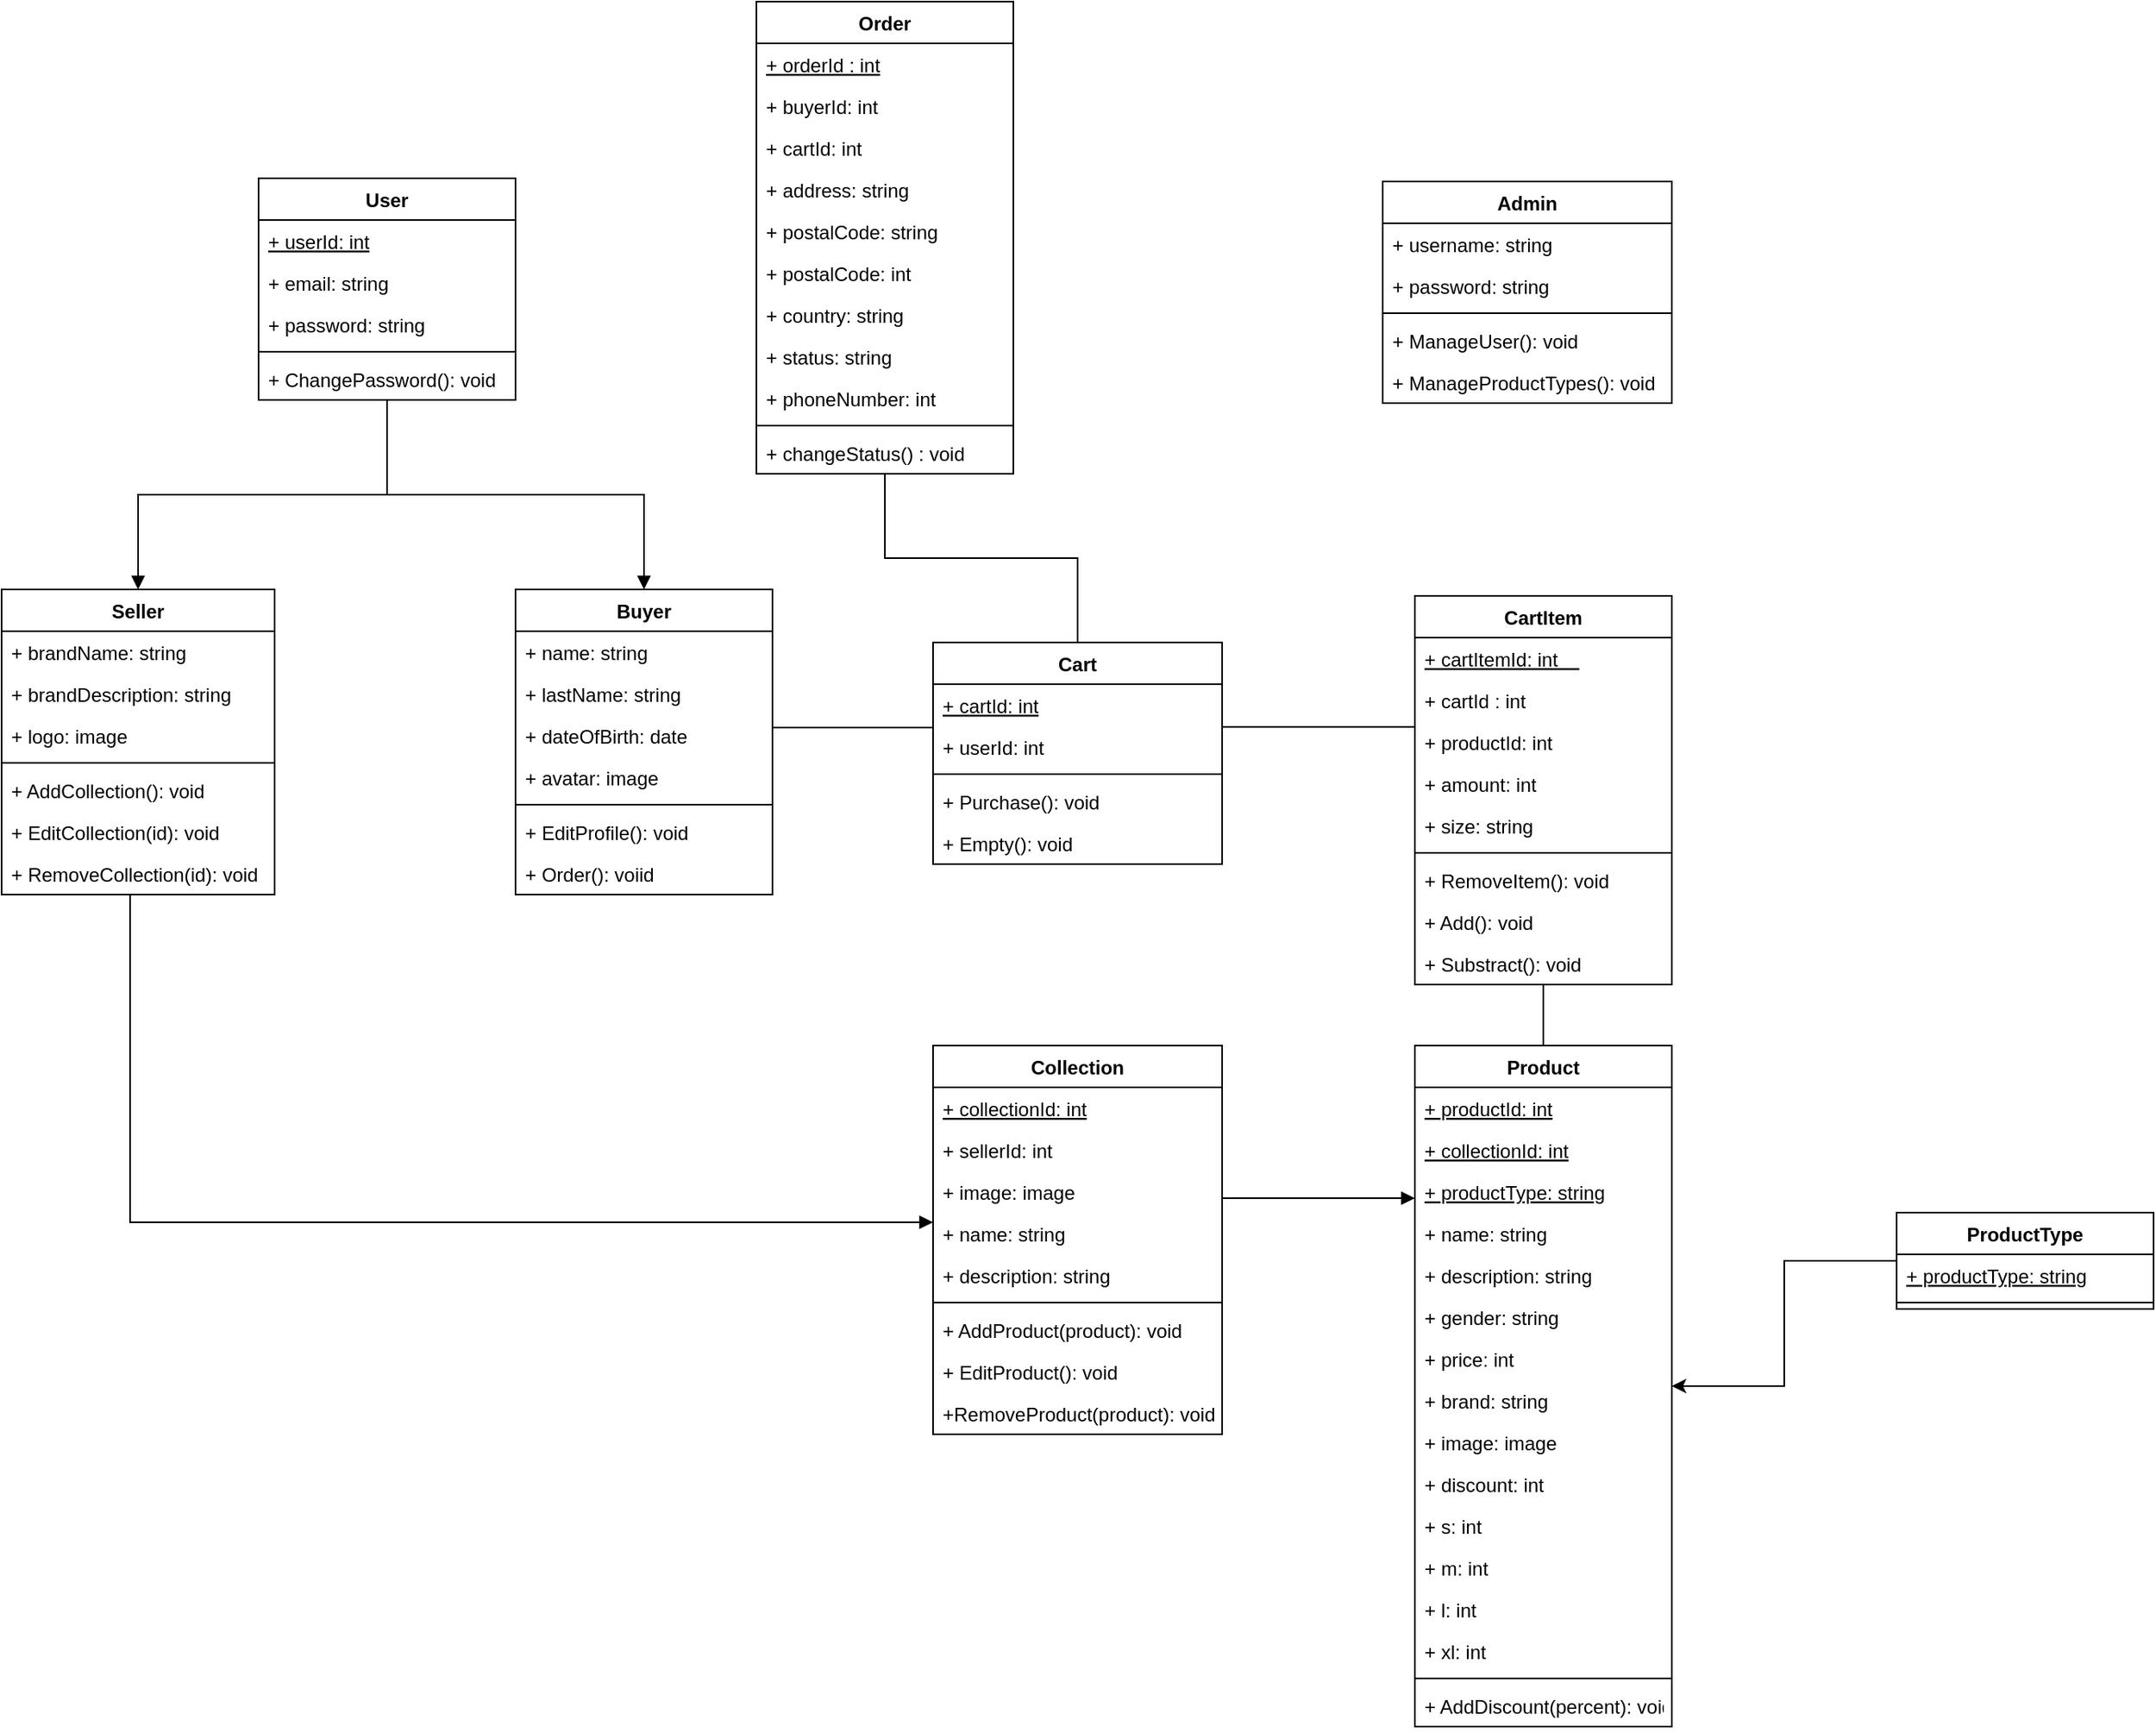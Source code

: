 <mxfile version="20.0.1" type="device"><diagram id="mgFi_ghNzKlbP5jxXR7G" name="Page-1"><mxGraphModel dx="2881" dy="1007" grid="1" gridSize="10" guides="1" tooltips="1" connect="1" arrows="1" fold="1" page="1" pageScale="1" pageWidth="850" pageHeight="1100" math="0" shadow="0"><root><mxCell id="0"/><mxCell id="1" parent="0"/><mxCell id="dETzDVTUx0tgcSeDej0Z-8" style="edgeStyle=orthogonalEdgeStyle;rounded=0;orthogonalLoop=1;jettySize=auto;html=1;exitX=0.5;exitY=1;exitDx=0;exitDy=0;" parent="1" edge="1"><mxGeometry relative="1" as="geometry"><mxPoint x="-15" y="590" as="sourcePoint"/><mxPoint x="-15" y="590" as="targetPoint"/></mxGeometry></mxCell><mxCell id="wyiF21g3pEq8TUes_1ID-20" style="edgeStyle=orthogonalEdgeStyle;rounded=0;orthogonalLoop=1;jettySize=auto;html=1;fontSize=24;endArrow=block;endFill=1;" edge="1" parent="1" source="wyiF21g3pEq8TUes_1ID-22" target="wyiF21g3pEq8TUes_1ID-75"><mxGeometry relative="1" as="geometry"/></mxCell><mxCell id="wyiF21g3pEq8TUes_1ID-21" style="edgeStyle=orthogonalEdgeStyle;rounded=0;orthogonalLoop=1;jettySize=auto;html=1;entryX=0.5;entryY=0;entryDx=0;entryDy=0;fontSize=24;endArrow=block;endFill=1;" edge="1" parent="1" source="wyiF21g3pEq8TUes_1ID-22" target="wyiF21g3pEq8TUes_1ID-84"><mxGeometry relative="1" as="geometry"/></mxCell><mxCell id="wyiF21g3pEq8TUes_1ID-22" value="User" style="swimlane;fontStyle=1;align=center;verticalAlign=top;childLayout=stackLayout;horizontal=1;startSize=26;horizontalStack=0;resizeParent=1;resizeParentMax=0;resizeLast=0;collapsible=1;marginBottom=0;glass=0;fillColor=default;" vertex="1" parent="1"><mxGeometry x="-230" y="550" width="160" height="138" as="geometry"/></mxCell><mxCell id="wyiF21g3pEq8TUes_1ID-23" value="+ userId: int" style="text;strokeColor=none;fillColor=none;align=left;verticalAlign=top;spacingLeft=4;spacingRight=4;overflow=hidden;rotatable=0;points=[[0,0.5],[1,0.5]];portConstraint=eastwest;fontStyle=4" vertex="1" parent="wyiF21g3pEq8TUes_1ID-22"><mxGeometry y="26" width="160" height="26" as="geometry"/></mxCell><mxCell id="wyiF21g3pEq8TUes_1ID-24" value="+ email: string" style="text;strokeColor=none;fillColor=none;align=left;verticalAlign=top;spacingLeft=4;spacingRight=4;overflow=hidden;rotatable=0;points=[[0,0.5],[1,0.5]];portConstraint=eastwest;" vertex="1" parent="wyiF21g3pEq8TUes_1ID-22"><mxGeometry y="52" width="160" height="26" as="geometry"/></mxCell><mxCell id="wyiF21g3pEq8TUes_1ID-25" value="+ password: string" style="text;strokeColor=none;fillColor=none;align=left;verticalAlign=top;spacingLeft=4;spacingRight=4;overflow=hidden;rotatable=0;points=[[0,0.5],[1,0.5]];portConstraint=eastwest;" vertex="1" parent="wyiF21g3pEq8TUes_1ID-22"><mxGeometry y="78" width="160" height="26" as="geometry"/></mxCell><mxCell id="wyiF21g3pEq8TUes_1ID-26" value="" style="line;strokeWidth=1;fillColor=none;align=left;verticalAlign=middle;spacingTop=-1;spacingLeft=3;spacingRight=3;rotatable=0;labelPosition=right;points=[];portConstraint=eastwest;glass=0;" vertex="1" parent="wyiF21g3pEq8TUes_1ID-22"><mxGeometry y="104" width="160" height="8" as="geometry"/></mxCell><mxCell id="wyiF21g3pEq8TUes_1ID-27" value="+ ChangePassword(): void" style="text;strokeColor=none;fillColor=none;align=left;verticalAlign=top;spacingLeft=4;spacingRight=4;overflow=hidden;rotatable=0;points=[[0,0.5],[1,0.5]];portConstraint=eastwest;glass=0;" vertex="1" parent="wyiF21g3pEq8TUes_1ID-22"><mxGeometry y="112" width="160" height="26" as="geometry"/></mxCell><mxCell id="wyiF21g3pEq8TUes_1ID-29" value="Product" style="swimlane;fontStyle=1;align=center;verticalAlign=top;childLayout=stackLayout;horizontal=1;startSize=26;horizontalStack=0;resizeParent=1;resizeParentMax=0;resizeLast=0;collapsible=1;marginBottom=0;glass=0;fillColor=default;" vertex="1" parent="1"><mxGeometry x="490" y="1090" width="160" height="424" as="geometry"/></mxCell><mxCell id="wyiF21g3pEq8TUes_1ID-30" value="+ productId: int" style="text;strokeColor=none;fillColor=none;align=left;verticalAlign=top;spacingLeft=4;spacingRight=4;overflow=hidden;rotatable=0;points=[[0,0.5],[1,0.5]];portConstraint=eastwest;glass=0;fontStyle=4" vertex="1" parent="wyiF21g3pEq8TUes_1ID-29"><mxGeometry y="26" width="160" height="26" as="geometry"/></mxCell><mxCell id="wyiF21g3pEq8TUes_1ID-31" value="+ collectionId: int" style="text;strokeColor=none;fillColor=none;align=left;verticalAlign=top;spacingLeft=4;spacingRight=4;overflow=hidden;rotatable=0;points=[[0,0.5],[1,0.5]];portConstraint=eastwest;glass=0;fontStyle=4" vertex="1" parent="wyiF21g3pEq8TUes_1ID-29"><mxGeometry y="52" width="160" height="26" as="geometry"/></mxCell><mxCell id="wyiF21g3pEq8TUes_1ID-32" value="+ productType: string" style="text;strokeColor=none;fillColor=none;align=left;verticalAlign=top;spacingLeft=4;spacingRight=4;overflow=hidden;rotatable=0;points=[[0,0.5],[1,0.5]];portConstraint=eastwest;glass=0;fontStyle=4" vertex="1" parent="wyiF21g3pEq8TUes_1ID-29"><mxGeometry y="78" width="160" height="26" as="geometry"/></mxCell><mxCell id="wyiF21g3pEq8TUes_1ID-33" value="+ name: string" style="text;strokeColor=none;fillColor=none;align=left;verticalAlign=top;spacingLeft=4;spacingRight=4;overflow=hidden;rotatable=0;points=[[0,0.5],[1,0.5]];portConstraint=eastwest;glass=0;" vertex="1" parent="wyiF21g3pEq8TUes_1ID-29"><mxGeometry y="104" width="160" height="26" as="geometry"/></mxCell><mxCell id="wyiF21g3pEq8TUes_1ID-34" value="+ description: string" style="text;strokeColor=none;fillColor=none;align=left;verticalAlign=top;spacingLeft=4;spacingRight=4;overflow=hidden;rotatable=0;points=[[0,0.5],[1,0.5]];portConstraint=eastwest;glass=0;" vertex="1" parent="wyiF21g3pEq8TUes_1ID-29"><mxGeometry y="130" width="160" height="26" as="geometry"/></mxCell><mxCell id="wyiF21g3pEq8TUes_1ID-35" value="+ gender: string" style="text;strokeColor=none;fillColor=none;align=left;verticalAlign=top;spacingLeft=4;spacingRight=4;overflow=hidden;rotatable=0;points=[[0,0.5],[1,0.5]];portConstraint=eastwest;glass=0;" vertex="1" parent="wyiF21g3pEq8TUes_1ID-29"><mxGeometry y="156" width="160" height="26" as="geometry"/></mxCell><mxCell id="wyiF21g3pEq8TUes_1ID-36" value="+ price: int" style="text;strokeColor=none;fillColor=none;align=left;verticalAlign=top;spacingLeft=4;spacingRight=4;overflow=hidden;rotatable=0;points=[[0,0.5],[1,0.5]];portConstraint=eastwest;glass=0;" vertex="1" parent="wyiF21g3pEq8TUes_1ID-29"><mxGeometry y="182" width="160" height="26" as="geometry"/></mxCell><mxCell id="wyiF21g3pEq8TUes_1ID-37" value="+ brand: string" style="text;strokeColor=none;fillColor=none;align=left;verticalAlign=top;spacingLeft=4;spacingRight=4;overflow=hidden;rotatable=0;points=[[0,0.5],[1,0.5]];portConstraint=eastwest;glass=0;" vertex="1" parent="wyiF21g3pEq8TUes_1ID-29"><mxGeometry y="208" width="160" height="26" as="geometry"/></mxCell><mxCell id="wyiF21g3pEq8TUes_1ID-38" value="+ image: image" style="text;strokeColor=none;fillColor=none;align=left;verticalAlign=top;spacingLeft=4;spacingRight=4;overflow=hidden;rotatable=0;points=[[0,0.5],[1,0.5]];portConstraint=eastwest;glass=0;" vertex="1" parent="wyiF21g3pEq8TUes_1ID-29"><mxGeometry y="234" width="160" height="26" as="geometry"/></mxCell><mxCell id="wyiF21g3pEq8TUes_1ID-39" value="+ discount: int" style="text;strokeColor=none;fillColor=none;align=left;verticalAlign=top;spacingLeft=4;spacingRight=4;overflow=hidden;rotatable=0;points=[[0,0.5],[1,0.5]];portConstraint=eastwest;glass=0;" vertex="1" parent="wyiF21g3pEq8TUes_1ID-29"><mxGeometry y="260" width="160" height="26" as="geometry"/></mxCell><mxCell id="wyiF21g3pEq8TUes_1ID-46" value="+ s: int" style="text;strokeColor=none;fillColor=none;align=left;verticalAlign=top;spacingLeft=4;spacingRight=4;overflow=hidden;rotatable=0;points=[[0,0.5],[1,0.5]];portConstraint=eastwest;glass=0;" vertex="1" parent="wyiF21g3pEq8TUes_1ID-29"><mxGeometry y="286" width="160" height="26" as="geometry"/></mxCell><mxCell id="wyiF21g3pEq8TUes_1ID-47" value="+ m: int" style="text;strokeColor=none;fillColor=none;align=left;verticalAlign=top;spacingLeft=4;spacingRight=4;overflow=hidden;rotatable=0;points=[[0,0.5],[1,0.5]];portConstraint=eastwest;glass=0;" vertex="1" parent="wyiF21g3pEq8TUes_1ID-29"><mxGeometry y="312" width="160" height="26" as="geometry"/></mxCell><mxCell id="wyiF21g3pEq8TUes_1ID-48" value="+ l: int" style="text;strokeColor=none;fillColor=none;align=left;verticalAlign=top;spacingLeft=4;spacingRight=4;overflow=hidden;rotatable=0;points=[[0,0.5],[1,0.5]];portConstraint=eastwest;glass=0;" vertex="1" parent="wyiF21g3pEq8TUes_1ID-29"><mxGeometry y="338" width="160" height="26" as="geometry"/></mxCell><mxCell id="wyiF21g3pEq8TUes_1ID-49" value="+ xl: int" style="text;strokeColor=none;fillColor=none;align=left;verticalAlign=top;spacingLeft=4;spacingRight=4;overflow=hidden;rotatable=0;points=[[0,0.5],[1,0.5]];portConstraint=eastwest;glass=0;" vertex="1" parent="wyiF21g3pEq8TUes_1ID-29"><mxGeometry y="364" width="160" height="26" as="geometry"/></mxCell><mxCell id="wyiF21g3pEq8TUes_1ID-40" value="" style="line;strokeWidth=1;fillColor=none;align=left;verticalAlign=middle;spacingTop=-1;spacingLeft=3;spacingRight=3;rotatable=0;labelPosition=right;points=[];portConstraint=eastwest;glass=0;" vertex="1" parent="wyiF21g3pEq8TUes_1ID-29"><mxGeometry y="390" width="160" height="8" as="geometry"/></mxCell><mxCell id="wyiF21g3pEq8TUes_1ID-41" value="+ AddDiscount(percent): void" style="text;strokeColor=none;fillColor=none;align=left;verticalAlign=top;spacingLeft=4;spacingRight=4;overflow=hidden;rotatable=0;points=[[0,0.5],[1,0.5]];portConstraint=eastwest;glass=0;" vertex="1" parent="wyiF21g3pEq8TUes_1ID-29"><mxGeometry y="398" width="160" height="26" as="geometry"/></mxCell><mxCell id="wyiF21g3pEq8TUes_1ID-56" style="edgeStyle=orthogonalEdgeStyle;rounded=0;orthogonalLoop=1;jettySize=auto;html=1;entryX=0.001;entryY=0.137;entryDx=0;entryDy=0;entryPerimeter=0;endArrow=none;endFill=0;" edge="1" parent="1" source="wyiF21g3pEq8TUes_1ID-57" target="wyiF21g3pEq8TUes_1ID-67"><mxGeometry relative="1" as="geometry"><Array as="points"><mxPoint x="490" y="892"/></Array></mxGeometry></mxCell><mxCell id="wyiF21g3pEq8TUes_1ID-57" value="Cart" style="swimlane;fontStyle=1;align=center;verticalAlign=top;childLayout=stackLayout;horizontal=1;startSize=26;horizontalStack=0;resizeParent=1;resizeParentMax=0;resizeLast=0;collapsible=1;marginBottom=0;glass=0;fillColor=default;" vertex="1" parent="1"><mxGeometry x="190" y="839" width="180" height="138" as="geometry"/></mxCell><mxCell id="wyiF21g3pEq8TUes_1ID-58" value="+ cartId: int" style="text;strokeColor=none;fillColor=none;align=left;verticalAlign=top;spacingLeft=4;spacingRight=4;overflow=hidden;rotatable=0;points=[[0,0.5],[1,0.5]];portConstraint=eastwest;glass=0;fontStyle=4" vertex="1" parent="wyiF21g3pEq8TUes_1ID-57"><mxGeometry y="26" width="180" height="26" as="geometry"/></mxCell><mxCell id="wyiF21g3pEq8TUes_1ID-59" style="text;strokeColor=none;fillColor=none;align=left;verticalAlign=top;spacingLeft=4;spacingRight=4;overflow=hidden;rotatable=0;points=[[0,0.5],[1,0.5]];portConstraint=eastwest;glass=0;fontStyle=4" vertex="1" parent="wyiF21g3pEq8TUes_1ID-57"><mxGeometry y="52" width="180" height="26" as="geometry"/></mxCell><mxCell id="wyiF21g3pEq8TUes_1ID-60" value="" style="line;strokeWidth=1;fillColor=none;align=left;verticalAlign=middle;spacingTop=-1;spacingLeft=3;spacingRight=3;rotatable=0;labelPosition=right;points=[];portConstraint=eastwest;glass=0;" vertex="1" parent="wyiF21g3pEq8TUes_1ID-57"><mxGeometry y="78" width="180" height="8" as="geometry"/></mxCell><mxCell id="wyiF21g3pEq8TUes_1ID-61" value="+ Purchase(): void" style="text;strokeColor=none;fillColor=none;align=left;verticalAlign=top;spacingLeft=4;spacingRight=4;overflow=hidden;rotatable=0;points=[[0,0.5],[1,0.5]];portConstraint=eastwest;glass=0;" vertex="1" parent="wyiF21g3pEq8TUes_1ID-57"><mxGeometry y="86" width="180" height="26" as="geometry"/></mxCell><mxCell id="wyiF21g3pEq8TUes_1ID-62" value="+ Empty(): void" style="text;strokeColor=none;fillColor=none;align=left;verticalAlign=top;spacingLeft=4;spacingRight=4;overflow=hidden;rotatable=0;points=[[0,0.5],[1,0.5]];portConstraint=eastwest;glass=0;" vertex="1" parent="wyiF21g3pEq8TUes_1ID-57"><mxGeometry y="112" width="180" height="26" as="geometry"/></mxCell><mxCell id="wyiF21g3pEq8TUes_1ID-63" style="edgeStyle=orthogonalEdgeStyle;rounded=0;orthogonalLoop=1;jettySize=auto;html=1;endArrow=none;endFill=0;entryX=0.5;entryY=0;entryDx=0;entryDy=0;" edge="1" parent="1" source="wyiF21g3pEq8TUes_1ID-64" target="wyiF21g3pEq8TUes_1ID-29"><mxGeometry relative="1" as="geometry"><mxPoint x="750" y="1080" as="targetPoint"/></mxGeometry></mxCell><mxCell id="wyiF21g3pEq8TUes_1ID-64" value="CartItem" style="swimlane;fontStyle=1;align=center;verticalAlign=top;childLayout=stackLayout;horizontal=1;startSize=26;horizontalStack=0;resizeParent=1;resizeParentMax=0;resizeLast=0;collapsible=1;marginBottom=0;glass=0;fillColor=default;" vertex="1" parent="1"><mxGeometry x="490" y="810" width="160" height="242" as="geometry"/></mxCell><mxCell id="wyiF21g3pEq8TUes_1ID-65" value="+ cartItemId: int    " style="text;strokeColor=none;fillColor=none;align=left;verticalAlign=top;spacingLeft=4;spacingRight=4;overflow=hidden;rotatable=0;points=[[0,0.5],[1,0.5]];portConstraint=eastwest;glass=0;fontStyle=4" vertex="1" parent="wyiF21g3pEq8TUes_1ID-64"><mxGeometry y="26" width="160" height="26" as="geometry"/></mxCell><mxCell id="wyiF21g3pEq8TUes_1ID-66" value="+ cartId : int" style="text;strokeColor=none;fillColor=none;align=left;verticalAlign=top;spacingLeft=4;spacingRight=4;overflow=hidden;rotatable=0;points=[[0,0.5],[1,0.5]];portConstraint=eastwest;glass=0;" vertex="1" parent="wyiF21g3pEq8TUes_1ID-64"><mxGeometry y="52" width="160" height="26" as="geometry"/></mxCell><mxCell id="wyiF21g3pEq8TUes_1ID-67" value="+ productId: int" style="text;strokeColor=none;fillColor=none;align=left;verticalAlign=top;spacingLeft=4;spacingRight=4;overflow=hidden;rotatable=0;points=[[0,0.5],[1,0.5]];portConstraint=eastwest;glass=0;" vertex="1" parent="wyiF21g3pEq8TUes_1ID-64"><mxGeometry y="78" width="160" height="26" as="geometry"/></mxCell><mxCell id="wyiF21g3pEq8TUes_1ID-68" value="+ amount: int" style="text;strokeColor=none;fillColor=none;align=left;verticalAlign=top;spacingLeft=4;spacingRight=4;overflow=hidden;rotatable=0;points=[[0,0.5],[1,0.5]];portConstraint=eastwest;glass=0;" vertex="1" parent="wyiF21g3pEq8TUes_1ID-64"><mxGeometry y="104" width="160" height="26" as="geometry"/></mxCell><mxCell id="wyiF21g3pEq8TUes_1ID-69" value="+ size: string" style="text;strokeColor=none;fillColor=none;align=left;verticalAlign=top;spacingLeft=4;spacingRight=4;overflow=hidden;rotatable=0;points=[[0,0.5],[1,0.5]];portConstraint=eastwest;glass=0;" vertex="1" parent="wyiF21g3pEq8TUes_1ID-64"><mxGeometry y="130" width="160" height="26" as="geometry"/></mxCell><mxCell id="wyiF21g3pEq8TUes_1ID-70" value="" style="line;strokeWidth=1;fillColor=none;align=left;verticalAlign=middle;spacingTop=-1;spacingLeft=3;spacingRight=3;rotatable=0;labelPosition=right;points=[];portConstraint=eastwest;glass=0;" vertex="1" parent="wyiF21g3pEq8TUes_1ID-64"><mxGeometry y="156" width="160" height="8" as="geometry"/></mxCell><mxCell id="wyiF21g3pEq8TUes_1ID-71" value="+ RemoveItem(): void" style="text;strokeColor=none;fillColor=none;align=left;verticalAlign=top;spacingLeft=4;spacingRight=4;overflow=hidden;rotatable=0;points=[[0,0.5],[1,0.5]];portConstraint=eastwest;glass=0;" vertex="1" parent="wyiF21g3pEq8TUes_1ID-64"><mxGeometry y="164" width="160" height="26" as="geometry"/></mxCell><mxCell id="wyiF21g3pEq8TUes_1ID-72" value="+ Add(): void" style="text;strokeColor=none;fillColor=none;align=left;verticalAlign=top;spacingLeft=4;spacingRight=4;overflow=hidden;rotatable=0;points=[[0,0.5],[1,0.5]];portConstraint=eastwest;glass=0;" vertex="1" parent="wyiF21g3pEq8TUes_1ID-64"><mxGeometry y="190" width="160" height="26" as="geometry"/></mxCell><mxCell id="wyiF21g3pEq8TUes_1ID-73" value="+ Substract(): void" style="text;strokeColor=none;fillColor=none;align=left;verticalAlign=top;spacingLeft=4;spacingRight=4;overflow=hidden;rotatable=0;points=[[0,0.5],[1,0.5]];portConstraint=eastwest;glass=0;" vertex="1" parent="wyiF21g3pEq8TUes_1ID-64"><mxGeometry y="216" width="160" height="26" as="geometry"/></mxCell><mxCell id="wyiF21g3pEq8TUes_1ID-74" style="edgeStyle=orthogonalEdgeStyle;rounded=0;orthogonalLoop=1;jettySize=auto;html=1;fontSize=24;endArrow=none;endFill=0;" edge="1" parent="1" source="wyiF21g3pEq8TUes_1ID-75" target="wyiF21g3pEq8TUes_1ID-57"><mxGeometry relative="1" as="geometry"><Array as="points"><mxPoint x="130" y="892"/><mxPoint x="130" y="892"/></Array></mxGeometry></mxCell><mxCell id="wyiF21g3pEq8TUes_1ID-75" value="Buyer" style="swimlane;fontStyle=1;align=center;verticalAlign=top;childLayout=stackLayout;horizontal=1;startSize=26;horizontalStack=0;resizeParent=1;resizeParentMax=0;resizeLast=0;collapsible=1;marginBottom=0;glass=0;fillColor=default;" vertex="1" parent="1"><mxGeometry x="-70" y="806" width="160" height="190" as="geometry"/></mxCell><mxCell id="wyiF21g3pEq8TUes_1ID-76" value="+ name: string" style="text;strokeColor=none;fillColor=none;align=left;verticalAlign=top;spacingLeft=4;spacingRight=4;overflow=hidden;rotatable=0;points=[[0,0.5],[1,0.5]];portConstraint=eastwest;" vertex="1" parent="wyiF21g3pEq8TUes_1ID-75"><mxGeometry y="26" width="160" height="26" as="geometry"/></mxCell><mxCell id="wyiF21g3pEq8TUes_1ID-77" value="+ lastName: string" style="text;strokeColor=none;fillColor=none;align=left;verticalAlign=top;spacingLeft=4;spacingRight=4;overflow=hidden;rotatable=0;points=[[0,0.5],[1,0.5]];portConstraint=eastwest;" vertex="1" parent="wyiF21g3pEq8TUes_1ID-75"><mxGeometry y="52" width="160" height="26" as="geometry"/></mxCell><mxCell id="wyiF21g3pEq8TUes_1ID-78" value="+ dateOfBirth: date" style="text;strokeColor=none;fillColor=none;align=left;verticalAlign=top;spacingLeft=4;spacingRight=4;overflow=hidden;rotatable=0;points=[[0,0.5],[1,0.5]];portConstraint=eastwest;" vertex="1" parent="wyiF21g3pEq8TUes_1ID-75"><mxGeometry y="78" width="160" height="26" as="geometry"/></mxCell><mxCell id="wyiF21g3pEq8TUes_1ID-79" value="+ avatar: image" style="text;strokeColor=none;fillColor=none;align=left;verticalAlign=top;spacingLeft=4;spacingRight=4;overflow=hidden;rotatable=0;points=[[0,0.5],[1,0.5]];portConstraint=eastwest;" vertex="1" parent="wyiF21g3pEq8TUes_1ID-75"><mxGeometry y="104" width="160" height="26" as="geometry"/></mxCell><mxCell id="wyiF21g3pEq8TUes_1ID-80" value="" style="line;strokeWidth=1;fillColor=none;align=left;verticalAlign=middle;spacingTop=-1;spacingLeft=3;spacingRight=3;rotatable=0;labelPosition=right;points=[];portConstraint=eastwest;glass=0;" vertex="1" parent="wyiF21g3pEq8TUes_1ID-75"><mxGeometry y="130" width="160" height="8" as="geometry"/></mxCell><mxCell id="wyiF21g3pEq8TUes_1ID-81" value="+ EditProfile(): void" style="text;strokeColor=none;fillColor=none;align=left;verticalAlign=top;spacingLeft=4;spacingRight=4;overflow=hidden;rotatable=0;points=[[0,0.5],[1,0.5]];portConstraint=eastwest;glass=0;" vertex="1" parent="wyiF21g3pEq8TUes_1ID-75"><mxGeometry y="138" width="160" height="26" as="geometry"/></mxCell><mxCell id="wyiF21g3pEq8TUes_1ID-82" value="+ Order(): voiid" style="text;strokeColor=none;fillColor=none;align=left;verticalAlign=top;spacingLeft=4;spacingRight=4;overflow=hidden;rotatable=0;points=[[0,0.5],[1,0.5]];portConstraint=eastwest;glass=0;" vertex="1" parent="wyiF21g3pEq8TUes_1ID-75"><mxGeometry y="164" width="160" height="26" as="geometry"/></mxCell><mxCell id="wyiF21g3pEq8TUes_1ID-83" style="edgeStyle=orthogonalEdgeStyle;rounded=0;orthogonalLoop=1;jettySize=auto;html=1;endArrow=block;endFill=1;" edge="1" parent="1" source="wyiF21g3pEq8TUes_1ID-84" target="wyiF21g3pEq8TUes_1ID-93"><mxGeometry relative="1" as="geometry"><Array as="points"><mxPoint x="-310" y="1200"/></Array></mxGeometry></mxCell><mxCell id="wyiF21g3pEq8TUes_1ID-84" value="Seller" style="swimlane;fontStyle=1;align=center;verticalAlign=top;childLayout=stackLayout;horizontal=1;startSize=26;horizontalStack=0;resizeParent=1;resizeParentMax=0;resizeLast=0;collapsible=1;marginBottom=0;glass=0;fillColor=default;" vertex="1" parent="1"><mxGeometry x="-390" y="806" width="170" height="190" as="geometry"/></mxCell><mxCell id="wyiF21g3pEq8TUes_1ID-85" value="+ brandName: string" style="text;strokeColor=none;fillColor=none;align=left;verticalAlign=top;spacingLeft=4;spacingRight=4;overflow=hidden;rotatable=0;points=[[0,0.5],[1,0.5]];portConstraint=eastwest;glass=0;" vertex="1" parent="wyiF21g3pEq8TUes_1ID-84"><mxGeometry y="26" width="170" height="26" as="geometry"/></mxCell><mxCell id="wyiF21g3pEq8TUes_1ID-86" value="+ brandDescription: string" style="text;strokeColor=none;fillColor=none;align=left;verticalAlign=top;spacingLeft=4;spacingRight=4;overflow=hidden;rotatable=0;points=[[0,0.5],[1,0.5]];portConstraint=eastwest;glass=0;" vertex="1" parent="wyiF21g3pEq8TUes_1ID-84"><mxGeometry y="52" width="170" height="26" as="geometry"/></mxCell><mxCell id="wyiF21g3pEq8TUes_1ID-87" value="+ logo: image" style="text;strokeColor=none;fillColor=none;align=left;verticalAlign=top;spacingLeft=4;spacingRight=4;overflow=hidden;rotatable=0;points=[[0,0.5],[1,0.5]];portConstraint=eastwest;glass=0;" vertex="1" parent="wyiF21g3pEq8TUes_1ID-84"><mxGeometry y="78" width="170" height="26" as="geometry"/></mxCell><mxCell id="wyiF21g3pEq8TUes_1ID-88" value="" style="line;strokeWidth=1;fillColor=none;align=left;verticalAlign=middle;spacingTop=-1;spacingLeft=3;spacingRight=3;rotatable=0;labelPosition=right;points=[];portConstraint=eastwest;glass=0;" vertex="1" parent="wyiF21g3pEq8TUes_1ID-84"><mxGeometry y="104" width="170" height="8" as="geometry"/></mxCell><mxCell id="wyiF21g3pEq8TUes_1ID-89" value="+ AddCollection(): void" style="text;strokeColor=none;fillColor=none;align=left;verticalAlign=top;spacingLeft=4;spacingRight=4;overflow=hidden;rotatable=0;points=[[0,0.5],[1,0.5]];portConstraint=eastwest;glass=0;" vertex="1" parent="wyiF21g3pEq8TUes_1ID-84"><mxGeometry y="112" width="170" height="26" as="geometry"/></mxCell><mxCell id="wyiF21g3pEq8TUes_1ID-90" value="+ EditCollection(id): void" style="text;strokeColor=none;fillColor=none;align=left;verticalAlign=top;spacingLeft=4;spacingRight=4;overflow=hidden;rotatable=0;points=[[0,0.5],[1,0.5]];portConstraint=eastwest;glass=0;" vertex="1" parent="wyiF21g3pEq8TUes_1ID-84"><mxGeometry y="138" width="170" height="26" as="geometry"/></mxCell><mxCell id="wyiF21g3pEq8TUes_1ID-91" value="+ RemoveCollection(id): void" style="text;strokeColor=none;fillColor=none;align=left;verticalAlign=top;spacingLeft=4;spacingRight=4;overflow=hidden;rotatable=0;points=[[0,0.5],[1,0.5]];portConstraint=eastwest;glass=0;" vertex="1" parent="wyiF21g3pEq8TUes_1ID-84"><mxGeometry y="164" width="170" height="26" as="geometry"/></mxCell><mxCell id="wyiF21g3pEq8TUes_1ID-92" style="edgeStyle=orthogonalEdgeStyle;rounded=0;orthogonalLoop=1;jettySize=auto;html=1;endArrow=block;endFill=1;" edge="1" parent="1" source="wyiF21g3pEq8TUes_1ID-93" target="wyiF21g3pEq8TUes_1ID-29"><mxGeometry relative="1" as="geometry"><Array as="points"><mxPoint x="480" y="1185"/><mxPoint x="480" y="1185"/></Array></mxGeometry></mxCell><mxCell id="wyiF21g3pEq8TUes_1ID-93" value="Collection" style="swimlane;fontStyle=1;align=center;verticalAlign=top;childLayout=stackLayout;horizontal=1;startSize=26;horizontalStack=0;resizeParent=1;resizeParentMax=0;resizeLast=0;collapsible=1;marginBottom=0;glass=0;fillColor=default;" vertex="1" parent="1"><mxGeometry x="190" y="1090" width="180" height="242" as="geometry"/></mxCell><mxCell id="wyiF21g3pEq8TUes_1ID-94" value="+ collectionId: int" style="text;strokeColor=none;fillColor=none;align=left;verticalAlign=top;spacingLeft=4;spacingRight=4;overflow=hidden;rotatable=0;points=[[0,0.5],[1,0.5]];portConstraint=eastwest;glass=0;fontStyle=4" vertex="1" parent="wyiF21g3pEq8TUes_1ID-93"><mxGeometry y="26" width="180" height="26" as="geometry"/></mxCell><mxCell id="wyiF21g3pEq8TUes_1ID-95" value="+ sellerId: int" style="text;strokeColor=none;fillColor=none;align=left;verticalAlign=top;spacingLeft=4;spacingRight=4;overflow=hidden;rotatable=0;points=[[0,0.5],[1,0.5]];portConstraint=eastwest;glass=0;fontStyle=0" vertex="1" parent="wyiF21g3pEq8TUes_1ID-93"><mxGeometry y="52" width="180" height="26" as="geometry"/></mxCell><mxCell id="wyiF21g3pEq8TUes_1ID-96" value="+ image: image" style="text;strokeColor=none;fillColor=none;align=left;verticalAlign=top;spacingLeft=4;spacingRight=4;overflow=hidden;rotatable=0;points=[[0,0.5],[1,0.5]];portConstraint=eastwest;glass=0;fontStyle=0" vertex="1" parent="wyiF21g3pEq8TUes_1ID-93"><mxGeometry y="78" width="180" height="26" as="geometry"/></mxCell><mxCell id="wyiF21g3pEq8TUes_1ID-97" value="+ name: string" style="text;strokeColor=none;fillColor=none;align=left;verticalAlign=top;spacingLeft=4;spacingRight=4;overflow=hidden;rotatable=0;points=[[0,0.5],[1,0.5]];portConstraint=eastwest;glass=0;" vertex="1" parent="wyiF21g3pEq8TUes_1ID-93"><mxGeometry y="104" width="180" height="26" as="geometry"/></mxCell><mxCell id="wyiF21g3pEq8TUes_1ID-98" value="+ description: string" style="text;strokeColor=none;fillColor=none;align=left;verticalAlign=top;spacingLeft=4;spacingRight=4;overflow=hidden;rotatable=0;points=[[0,0.5],[1,0.5]];portConstraint=eastwest;glass=0;" vertex="1" parent="wyiF21g3pEq8TUes_1ID-93"><mxGeometry y="130" width="180" height="26" as="geometry"/></mxCell><mxCell id="wyiF21g3pEq8TUes_1ID-99" value="" style="line;strokeWidth=1;fillColor=none;align=left;verticalAlign=middle;spacingTop=-1;spacingLeft=3;spacingRight=3;rotatable=0;labelPosition=right;points=[];portConstraint=eastwest;glass=0;" vertex="1" parent="wyiF21g3pEq8TUes_1ID-93"><mxGeometry y="156" width="180" height="8" as="geometry"/></mxCell><mxCell id="wyiF21g3pEq8TUes_1ID-100" value="+ AddProduct(product): void" style="text;strokeColor=none;fillColor=none;align=left;verticalAlign=top;spacingLeft=4;spacingRight=4;overflow=hidden;rotatable=0;points=[[0,0.5],[1,0.5]];portConstraint=eastwest;glass=0;" vertex="1" parent="wyiF21g3pEq8TUes_1ID-93"><mxGeometry y="164" width="180" height="26" as="geometry"/></mxCell><mxCell id="wyiF21g3pEq8TUes_1ID-101" value="+ EditProduct(): void" style="text;strokeColor=none;fillColor=none;align=left;verticalAlign=top;spacingLeft=4;spacingRight=4;overflow=hidden;rotatable=0;points=[[0,0.5],[1,0.5]];portConstraint=eastwest;glass=0;" vertex="1" parent="wyiF21g3pEq8TUes_1ID-93"><mxGeometry y="190" width="180" height="26" as="geometry"/></mxCell><mxCell id="wyiF21g3pEq8TUes_1ID-102" value="+RemoveProduct(product): void" style="text;strokeColor=none;fillColor=none;align=left;verticalAlign=top;spacingLeft=4;spacingRight=4;overflow=hidden;rotatable=0;points=[[0,0.5],[1,0.5]];portConstraint=eastwest;glass=0;" vertex="1" parent="wyiF21g3pEq8TUes_1ID-93"><mxGeometry y="216" width="180" height="26" as="geometry"/></mxCell><mxCell id="wyiF21g3pEq8TUes_1ID-104" value="+ userId: int" style="text;strokeColor=none;fillColor=none;align=left;verticalAlign=top;spacingLeft=4;spacingRight=4;overflow=hidden;rotatable=0;points=[[0,0.5],[1,0.5]];portConstraint=eastwest;glass=0;fontStyle=0" vertex="1" parent="1"><mxGeometry x="190" y="891" width="180" height="26" as="geometry"/></mxCell><mxCell id="wyiF21g3pEq8TUes_1ID-105" value="Admin" style="swimlane;fontStyle=1;align=center;verticalAlign=top;childLayout=stackLayout;horizontal=1;startSize=26;horizontalStack=0;resizeParent=1;resizeParentMax=0;resizeLast=0;collapsible=1;marginBottom=0;" vertex="1" parent="1"><mxGeometry x="470" y="552" width="180" height="138" as="geometry"/></mxCell><mxCell id="wyiF21g3pEq8TUes_1ID-106" value="+ username: string" style="text;strokeColor=none;fillColor=none;align=left;verticalAlign=top;spacingLeft=4;spacingRight=4;overflow=hidden;rotatable=0;points=[[0,0.5],[1,0.5]];portConstraint=eastwest;" vertex="1" parent="wyiF21g3pEq8TUes_1ID-105"><mxGeometry y="26" width="180" height="26" as="geometry"/></mxCell><mxCell id="wyiF21g3pEq8TUes_1ID-107" value="+ password: string" style="text;strokeColor=none;fillColor=none;align=left;verticalAlign=top;spacingLeft=4;spacingRight=4;overflow=hidden;rotatable=0;points=[[0,0.5],[1,0.5]];portConstraint=eastwest;" vertex="1" parent="wyiF21g3pEq8TUes_1ID-105"><mxGeometry y="52" width="180" height="26" as="geometry"/></mxCell><mxCell id="wyiF21g3pEq8TUes_1ID-108" value="" style="line;strokeWidth=1;fillColor=none;align=left;verticalAlign=middle;spacingTop=-1;spacingLeft=3;spacingRight=3;rotatable=0;labelPosition=right;points=[];portConstraint=eastwest;" vertex="1" parent="wyiF21g3pEq8TUes_1ID-105"><mxGeometry y="78" width="180" height="8" as="geometry"/></mxCell><mxCell id="wyiF21g3pEq8TUes_1ID-109" value="+ ManageUser(): void&#10;" style="text;strokeColor=none;fillColor=none;align=left;verticalAlign=top;spacingLeft=4;spacingRight=4;overflow=hidden;rotatable=0;points=[[0,0.5],[1,0.5]];portConstraint=eastwest;" vertex="1" parent="wyiF21g3pEq8TUes_1ID-105"><mxGeometry y="86" width="180" height="26" as="geometry"/></mxCell><mxCell id="wyiF21g3pEq8TUes_1ID-110" value="+ ManageProductTypes(): void" style="text;strokeColor=none;fillColor=none;align=left;verticalAlign=top;spacingLeft=4;spacingRight=4;overflow=hidden;rotatable=0;points=[[0,0.5],[1,0.5]];portConstraint=eastwest;" vertex="1" parent="wyiF21g3pEq8TUes_1ID-105"><mxGeometry y="112" width="180" height="26" as="geometry"/></mxCell><mxCell id="wyiF21g3pEq8TUes_1ID-111" style="edgeStyle=orthogonalEdgeStyle;rounded=0;orthogonalLoop=1;jettySize=auto;html=1;" edge="1" parent="1" source="wyiF21g3pEq8TUes_1ID-112" target="wyiF21g3pEq8TUes_1ID-29"><mxGeometry relative="1" as="geometry"><mxPoint x="650" y="1192" as="targetPoint"/></mxGeometry></mxCell><mxCell id="wyiF21g3pEq8TUes_1ID-112" value="ProductType" style="swimlane;fontStyle=1;align=center;verticalAlign=top;childLayout=stackLayout;horizontal=1;startSize=26;horizontalStack=0;resizeParent=1;resizeParentMax=0;resizeLast=0;collapsible=1;marginBottom=0;" vertex="1" parent="1"><mxGeometry x="790" y="1194" width="160" height="60" as="geometry"/></mxCell><mxCell id="wyiF21g3pEq8TUes_1ID-113" value="+ productType: string" style="text;strokeColor=none;fillColor=none;align=left;verticalAlign=top;spacingLeft=4;spacingRight=4;overflow=hidden;rotatable=0;points=[[0,0.5],[1,0.5]];portConstraint=eastwest;fontStyle=4" vertex="1" parent="wyiF21g3pEq8TUes_1ID-112"><mxGeometry y="26" width="160" height="26" as="geometry"/></mxCell><mxCell id="wyiF21g3pEq8TUes_1ID-114" value="" style="line;strokeWidth=1;fillColor=none;align=left;verticalAlign=middle;spacingTop=-1;spacingLeft=3;spacingRight=3;rotatable=0;labelPosition=right;points=[];portConstraint=eastwest;" vertex="1" parent="wyiF21g3pEq8TUes_1ID-112"><mxGeometry y="52" width="160" height="8" as="geometry"/></mxCell><mxCell id="wyiF21g3pEq8TUes_1ID-115" style="edgeStyle=orthogonalEdgeStyle;rounded=0;orthogonalLoop=1;jettySize=auto;html=1;endArrow=none;endFill=0;" edge="1" parent="1" source="wyiF21g3pEq8TUes_1ID-116" target="wyiF21g3pEq8TUes_1ID-57"><mxGeometry relative="1" as="geometry"/></mxCell><mxCell id="wyiF21g3pEq8TUes_1ID-116" value="Order" style="swimlane;fontStyle=1;align=center;verticalAlign=top;childLayout=stackLayout;horizontal=1;startSize=26;horizontalStack=0;resizeParent=1;resizeParentMax=0;resizeLast=0;collapsible=1;marginBottom=0;" vertex="1" parent="1"><mxGeometry x="80" y="440" width="160" height="294" as="geometry"/></mxCell><mxCell id="wyiF21g3pEq8TUes_1ID-117" value="+ orderId : int" style="text;strokeColor=none;fillColor=none;align=left;verticalAlign=top;spacingLeft=4;spacingRight=4;overflow=hidden;rotatable=0;points=[[0,0.5],[1,0.5]];portConstraint=eastwest;fontStyle=4" vertex="1" parent="wyiF21g3pEq8TUes_1ID-116"><mxGeometry y="26" width="160" height="26" as="geometry"/></mxCell><mxCell id="wyiF21g3pEq8TUes_1ID-118" value="+ buyerId: int" style="text;strokeColor=none;fillColor=none;align=left;verticalAlign=top;spacingLeft=4;spacingRight=4;overflow=hidden;rotatable=0;points=[[0,0.5],[1,0.5]];portConstraint=eastwest;fontStyle=0" vertex="1" parent="wyiF21g3pEq8TUes_1ID-116"><mxGeometry y="52" width="160" height="26" as="geometry"/></mxCell><mxCell id="wyiF21g3pEq8TUes_1ID-119" value="+ cartId: int" style="text;strokeColor=none;fillColor=none;align=left;verticalAlign=top;spacingLeft=4;spacingRight=4;overflow=hidden;rotatable=0;points=[[0,0.5],[1,0.5]];portConstraint=eastwest;" vertex="1" parent="wyiF21g3pEq8TUes_1ID-116"><mxGeometry y="78" width="160" height="26" as="geometry"/></mxCell><mxCell id="wyiF21g3pEq8TUes_1ID-120" value="+ address: string" style="text;strokeColor=none;fillColor=none;align=left;verticalAlign=top;spacingLeft=4;spacingRight=4;overflow=hidden;rotatable=0;points=[[0,0.5],[1,0.5]];portConstraint=eastwest;" vertex="1" parent="wyiF21g3pEq8TUes_1ID-116"><mxGeometry y="104" width="160" height="26" as="geometry"/></mxCell><mxCell id="wyiF21g3pEq8TUes_1ID-121" value="+ postalCode: string" style="text;strokeColor=none;fillColor=none;align=left;verticalAlign=top;spacingLeft=4;spacingRight=4;overflow=hidden;rotatable=0;points=[[0,0.5],[1,0.5]];portConstraint=eastwest;" vertex="1" parent="wyiF21g3pEq8TUes_1ID-116"><mxGeometry y="130" width="160" height="26" as="geometry"/></mxCell><mxCell id="wyiF21g3pEq8TUes_1ID-122" value="+ postalCode: int" style="text;strokeColor=none;fillColor=none;align=left;verticalAlign=top;spacingLeft=4;spacingRight=4;overflow=hidden;rotatable=0;points=[[0,0.5],[1,0.5]];portConstraint=eastwest;" vertex="1" parent="wyiF21g3pEq8TUes_1ID-116"><mxGeometry y="156" width="160" height="26" as="geometry"/></mxCell><mxCell id="wyiF21g3pEq8TUes_1ID-123" value="+ country: string" style="text;strokeColor=none;fillColor=none;align=left;verticalAlign=top;spacingLeft=4;spacingRight=4;overflow=hidden;rotatable=0;points=[[0,0.5],[1,0.5]];portConstraint=eastwest;" vertex="1" parent="wyiF21g3pEq8TUes_1ID-116"><mxGeometry y="182" width="160" height="26" as="geometry"/></mxCell><mxCell id="wyiF21g3pEq8TUes_1ID-124" value="+ status: string" style="text;strokeColor=none;fillColor=none;align=left;verticalAlign=top;spacingLeft=4;spacingRight=4;overflow=hidden;rotatable=0;points=[[0,0.5],[1,0.5]];portConstraint=eastwest;" vertex="1" parent="wyiF21g3pEq8TUes_1ID-116"><mxGeometry y="208" width="160" height="26" as="geometry"/></mxCell><mxCell id="wyiF21g3pEq8TUes_1ID-125" value="+ phoneNumber: int" style="text;strokeColor=none;fillColor=none;align=left;verticalAlign=top;spacingLeft=4;spacingRight=4;overflow=hidden;rotatable=0;points=[[0,0.5],[1,0.5]];portConstraint=eastwest;" vertex="1" parent="wyiF21g3pEq8TUes_1ID-116"><mxGeometry y="234" width="160" height="26" as="geometry"/></mxCell><mxCell id="wyiF21g3pEq8TUes_1ID-126" value="" style="line;strokeWidth=1;fillColor=none;align=left;verticalAlign=middle;spacingTop=-1;spacingLeft=3;spacingRight=3;rotatable=0;labelPosition=right;points=[];portConstraint=eastwest;" vertex="1" parent="wyiF21g3pEq8TUes_1ID-116"><mxGeometry y="260" width="160" height="8" as="geometry"/></mxCell><mxCell id="wyiF21g3pEq8TUes_1ID-127" value="+ changeStatus() : void" style="text;strokeColor=none;fillColor=none;align=left;verticalAlign=top;spacingLeft=4;spacingRight=4;overflow=hidden;rotatable=0;points=[[0,0.5],[1,0.5]];portConstraint=eastwest;" vertex="1" parent="wyiF21g3pEq8TUes_1ID-116"><mxGeometry y="268" width="160" height="26" as="geometry"/></mxCell></root></mxGraphModel></diagram></mxfile>